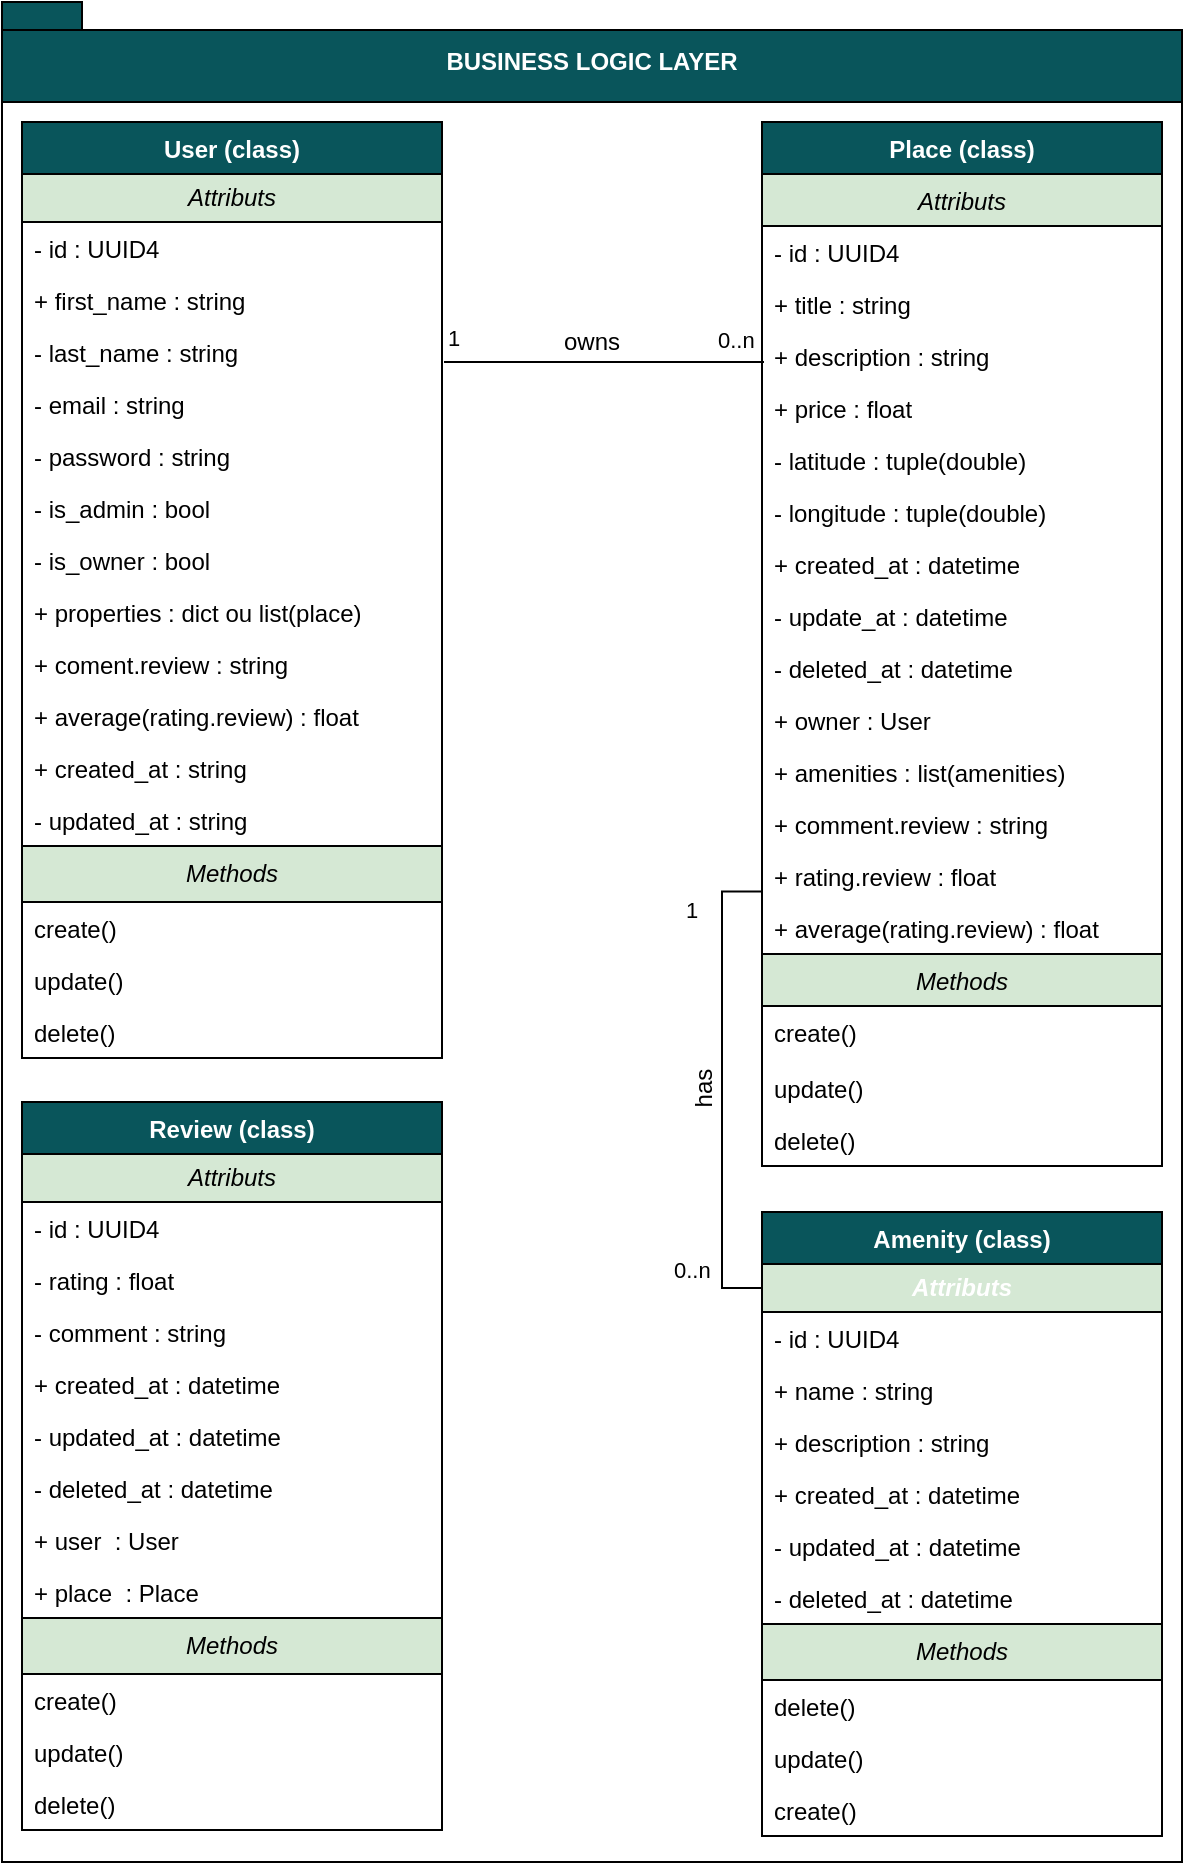 <mxfile version="24.7.17">
  <diagram id="C5RBs43oDa-KdzZeNtuy" name="Page-1">
    <mxGraphModel dx="1405" dy="2107" grid="1" gridSize="10" guides="1" tooltips="1" connect="1" arrows="1" fold="1" page="1" pageScale="1" pageWidth="827" pageHeight="1169" math="0" shadow="0">
      <root>
        <mxCell id="WIyWlLk6GJQsqaUBKTNV-0" />
        <mxCell id="WIyWlLk6GJQsqaUBKTNV-1" parent="WIyWlLk6GJQsqaUBKTNV-0" />
        <mxCell id="uoEtTBrEycXN89cAWjEX-15" value="" style="rounded=0;whiteSpace=wrap;html=1;" vertex="1" parent="WIyWlLk6GJQsqaUBKTNV-1">
          <mxGeometry x="40" y="30" width="590" height="880" as="geometry" />
        </mxCell>
        <mxCell id="zkfFHV4jXpPFQw0GAbJ--0" value="User (class)" style="swimlane;fontStyle=1;align=center;verticalAlign=top;childLayout=stackLayout;horizontal=1;startSize=26;horizontalStack=0;resizeParent=1;resizeLast=0;collapsible=1;marginBottom=0;rounded=0;shadow=0;strokeWidth=1;fillColor=#09555B;fontColor=#FFFFFF;" parent="WIyWlLk6GJQsqaUBKTNV-1" vertex="1">
          <mxGeometry x="50" y="40" width="210" height="468" as="geometry">
            <mxRectangle x="230" y="140" width="160" height="26" as="alternateBounds" />
          </mxGeometry>
        </mxCell>
        <mxCell id="uoEtTBrEycXN89cAWjEX-11" value="&lt;i&gt;Attributs&lt;/i&gt;" style="text;html=1;align=center;verticalAlign=middle;whiteSpace=wrap;rounded=0;fillColor=#d5e8d4;strokeColor=#000000;" vertex="1" parent="zkfFHV4jXpPFQw0GAbJ--0">
          <mxGeometry y="26" width="210" height="24" as="geometry" />
        </mxCell>
        <mxCell id="zkfFHV4jXpPFQw0GAbJ--1" value="- id : UUID4" style="text;align=left;verticalAlign=top;spacingLeft=4;spacingRight=4;overflow=hidden;rotatable=0;points=[[0,0.5],[1,0.5]];portConstraint=eastwest;" parent="zkfFHV4jXpPFQw0GAbJ--0" vertex="1">
          <mxGeometry y="50" width="210" height="26" as="geometry" />
        </mxCell>
        <mxCell id="zkfFHV4jXpPFQw0GAbJ--2" value="+ first_name : string" style="text;align=left;verticalAlign=top;spacingLeft=4;spacingRight=4;overflow=hidden;rotatable=0;points=[[0,0.5],[1,0.5]];portConstraint=eastwest;rounded=0;shadow=0;html=0;" parent="zkfFHV4jXpPFQw0GAbJ--0" vertex="1">
          <mxGeometry y="76" width="210" height="26" as="geometry" />
        </mxCell>
        <mxCell id="zkfFHV4jXpPFQw0GAbJ--3" value="- last_name : string" style="text;align=left;verticalAlign=top;spacingLeft=4;spacingRight=4;overflow=hidden;rotatable=0;points=[[0,0.5],[1,0.5]];portConstraint=eastwest;rounded=0;shadow=0;html=0;" parent="zkfFHV4jXpPFQw0GAbJ--0" vertex="1">
          <mxGeometry y="102" width="210" height="26" as="geometry" />
        </mxCell>
        <mxCell id="uoEtTBrEycXN89cAWjEX-1" value="- email : string" style="text;align=left;verticalAlign=top;spacingLeft=4;spacingRight=4;overflow=hidden;rotatable=0;points=[[0,0.5],[1,0.5]];portConstraint=eastwest;rounded=0;shadow=0;html=0;" vertex="1" parent="zkfFHV4jXpPFQw0GAbJ--0">
          <mxGeometry y="128" width="210" height="26" as="geometry" />
        </mxCell>
        <mxCell id="uoEtTBrEycXN89cAWjEX-2" value="- password : string" style="text;align=left;verticalAlign=top;spacingLeft=4;spacingRight=4;overflow=hidden;rotatable=0;points=[[0,0.5],[1,0.5]];portConstraint=eastwest;rounded=0;shadow=0;html=0;" vertex="1" parent="zkfFHV4jXpPFQw0GAbJ--0">
          <mxGeometry y="154" width="210" height="26" as="geometry" />
        </mxCell>
        <mxCell id="uoEtTBrEycXN89cAWjEX-4" value="- is_admin : bool" style="text;align=left;verticalAlign=top;spacingLeft=4;spacingRight=4;overflow=hidden;rotatable=0;points=[[0,0.5],[1,0.5]];portConstraint=eastwest;rounded=0;shadow=0;html=0;" vertex="1" parent="zkfFHV4jXpPFQw0GAbJ--0">
          <mxGeometry y="180" width="210" height="26" as="geometry" />
        </mxCell>
        <mxCell id="uoEtTBrEycXN89cAWjEX-54" value="- is_owner : bool" style="text;align=left;verticalAlign=top;spacingLeft=4;spacingRight=4;overflow=hidden;rotatable=0;points=[[0,0.5],[1,0.5]];portConstraint=eastwest;rounded=0;shadow=0;html=0;" vertex="1" parent="zkfFHV4jXpPFQw0GAbJ--0">
          <mxGeometry y="206" width="210" height="26" as="geometry" />
        </mxCell>
        <mxCell id="uoEtTBrEycXN89cAWjEX-57" value="+ properties : dict ou list(place)" style="text;align=left;verticalAlign=top;spacingLeft=4;spacingRight=4;overflow=hidden;rotatable=0;points=[[0,0.5],[1,0.5]];portConstraint=eastwest;rounded=0;shadow=0;html=0;" vertex="1" parent="zkfFHV4jXpPFQw0GAbJ--0">
          <mxGeometry y="232" width="210" height="26" as="geometry" />
        </mxCell>
        <mxCell id="uoEtTBrEycXN89cAWjEX-55" value="+ coment.review : string" style="text;align=left;verticalAlign=top;spacingLeft=4;spacingRight=4;overflow=hidden;rotatable=0;points=[[0,0.5],[1,0.5]];portConstraint=eastwest;rounded=0;shadow=0;html=0;" vertex="1" parent="zkfFHV4jXpPFQw0GAbJ--0">
          <mxGeometry y="258" width="210" height="26" as="geometry" />
        </mxCell>
        <mxCell id="uoEtTBrEycXN89cAWjEX-56" value="+ average(rating.review) : float" style="text;align=left;verticalAlign=top;spacingLeft=4;spacingRight=4;overflow=hidden;rotatable=0;points=[[0,0.5],[1,0.5]];portConstraint=eastwest;rounded=0;shadow=0;html=0;" vertex="1" parent="zkfFHV4jXpPFQw0GAbJ--0">
          <mxGeometry y="284" width="210" height="26" as="geometry" />
        </mxCell>
        <mxCell id="uoEtTBrEycXN89cAWjEX-3" value="+ created_at : string" style="text;align=left;verticalAlign=top;spacingLeft=4;spacingRight=4;overflow=hidden;rotatable=0;points=[[0,0.5],[1,0.5]];portConstraint=eastwest;rounded=0;shadow=0;html=0;" vertex="1" parent="zkfFHV4jXpPFQw0GAbJ--0">
          <mxGeometry y="310" width="210" height="26" as="geometry" />
        </mxCell>
        <mxCell id="uoEtTBrEycXN89cAWjEX-5" value="- updated_at : string" style="text;align=left;verticalAlign=top;spacingLeft=4;spacingRight=4;overflow=hidden;rotatable=0;points=[[0,0.5],[1,0.5]];portConstraint=eastwest;rounded=0;shadow=0;html=0;" vertex="1" parent="zkfFHV4jXpPFQw0GAbJ--0">
          <mxGeometry y="336" width="210" height="26" as="geometry" />
        </mxCell>
        <mxCell id="uoEtTBrEycXN89cAWjEX-16" value="&lt;i&gt;Methods&lt;/i&gt;" style="text;html=1;align=center;verticalAlign=middle;whiteSpace=wrap;rounded=0;fillColor=#d5e8d4;strokeColor=#000000;rotation=0;" vertex="1" parent="zkfFHV4jXpPFQw0GAbJ--0">
          <mxGeometry y="362" width="210" height="28" as="geometry" />
        </mxCell>
        <mxCell id="uoEtTBrEycXN89cAWjEX-12" value="create()" style="text;align=left;verticalAlign=top;spacingLeft=4;spacingRight=4;overflow=hidden;rotatable=0;points=[[0,0.5],[1,0.5]];portConstraint=eastwest;" vertex="1" parent="zkfFHV4jXpPFQw0GAbJ--0">
          <mxGeometry y="390" width="210" height="26" as="geometry" />
        </mxCell>
        <mxCell id="zkfFHV4jXpPFQw0GAbJ--5" value="update()" style="text;align=left;verticalAlign=top;spacingLeft=4;spacingRight=4;overflow=hidden;rotatable=0;points=[[0,0.5],[1,0.5]];portConstraint=eastwest;" parent="zkfFHV4jXpPFQw0GAbJ--0" vertex="1">
          <mxGeometry y="416" width="210" height="26" as="geometry" />
        </mxCell>
        <mxCell id="uoEtTBrEycXN89cAWjEX-21" value="delete()" style="text;align=left;verticalAlign=top;spacingLeft=4;spacingRight=4;overflow=hidden;rotatable=0;points=[[0,0.5],[1,0.5]];portConstraint=eastwest;" vertex="1" parent="zkfFHV4jXpPFQw0GAbJ--0">
          <mxGeometry y="442" width="210" height="26" as="geometry" />
        </mxCell>
        <mxCell id="zkfFHV4jXpPFQw0GAbJ--6" value="Review (class)" style="swimlane;fontStyle=1;align=center;verticalAlign=top;childLayout=stackLayout;horizontal=1;startSize=26;horizontalStack=0;resizeParent=1;resizeLast=0;collapsible=1;marginBottom=0;rounded=0;shadow=0;strokeWidth=1;strokeColor=default;fontFamily=Helvetica;fontSize=12;fontColor=#FFFFFF;fillColor=#09555B;" parent="WIyWlLk6GJQsqaUBKTNV-1" vertex="1">
          <mxGeometry x="50" y="530" width="210" height="364" as="geometry">
            <mxRectangle x="130" y="380" width="160" height="26" as="alternateBounds" />
          </mxGeometry>
        </mxCell>
        <mxCell id="uoEtTBrEycXN89cAWjEX-31" value="&lt;i&gt;Attributs&lt;/i&gt;" style="text;html=1;align=center;verticalAlign=middle;whiteSpace=wrap;rounded=0;fillColor=#d5e8d4;strokeColor=#000000;" vertex="1" parent="zkfFHV4jXpPFQw0GAbJ--6">
          <mxGeometry y="26" width="210" height="24" as="geometry" />
        </mxCell>
        <mxCell id="zkfFHV4jXpPFQw0GAbJ--7" value="- id : UUID4" style="text;align=left;verticalAlign=top;spacingLeft=4;spacingRight=4;overflow=hidden;rotatable=0;points=[[0,0.5],[1,0.5]];portConstraint=eastwest;fontFamily=Helvetica;fontSize=12;fontColor=#000000;fontStyle=0;" parent="zkfFHV4jXpPFQw0GAbJ--6" vertex="1">
          <mxGeometry y="50" width="210" height="26" as="geometry" />
        </mxCell>
        <mxCell id="uoEtTBrEycXN89cAWjEX-38" value="- rating : float" style="text;align=left;verticalAlign=top;spacingLeft=4;spacingRight=4;overflow=hidden;rotatable=0;points=[[0,0.5],[1,0.5]];portConstraint=eastwest;fontFamily=Helvetica;fontSize=12;fontColor=#000000;fontStyle=0;" vertex="1" parent="zkfFHV4jXpPFQw0GAbJ--6">
          <mxGeometry y="76" width="210" height="26" as="geometry" />
        </mxCell>
        <mxCell id="uoEtTBrEycXN89cAWjEX-36" value="- comment : string" style="text;align=left;verticalAlign=top;spacingLeft=4;spacingRight=4;overflow=hidden;rotatable=0;points=[[0,0.5],[1,0.5]];portConstraint=eastwest;fontFamily=Helvetica;fontSize=12;fontColor=#000000;fontStyle=0;" vertex="1" parent="zkfFHV4jXpPFQw0GAbJ--6">
          <mxGeometry y="102" width="210" height="26" as="geometry" />
        </mxCell>
        <mxCell id="uoEtTBrEycXN89cAWjEX-39" value="+ created_at : datetime" style="text;align=left;verticalAlign=top;spacingLeft=4;spacingRight=4;overflow=hidden;rotatable=0;points=[[0,0.5],[1,0.5]];portConstraint=eastwest;fontFamily=Helvetica;fontSize=12;fontColor=#000000;fontStyle=0;" vertex="1" parent="zkfFHV4jXpPFQw0GAbJ--6">
          <mxGeometry y="128" width="210" height="26" as="geometry" />
        </mxCell>
        <mxCell id="uoEtTBrEycXN89cAWjEX-40" value="- updated_at : datetime" style="text;align=left;verticalAlign=top;spacingLeft=4;spacingRight=4;overflow=hidden;rotatable=0;points=[[0,0.5],[1,0.5]];portConstraint=eastwest;fontFamily=Helvetica;fontSize=12;fontColor=#000000;fontStyle=0;" vertex="1" parent="zkfFHV4jXpPFQw0GAbJ--6">
          <mxGeometry y="154" width="210" height="26" as="geometry" />
        </mxCell>
        <mxCell id="uoEtTBrEycXN89cAWjEX-41" value="- deleted_at : datetime" style="text;align=left;verticalAlign=top;spacingLeft=4;spacingRight=4;overflow=hidden;rotatable=0;points=[[0,0.5],[1,0.5]];portConstraint=eastwest;fontFamily=Helvetica;fontSize=12;fontColor=#000000;fontStyle=0;" vertex="1" parent="zkfFHV4jXpPFQw0GAbJ--6">
          <mxGeometry y="180" width="210" height="26" as="geometry" />
        </mxCell>
        <mxCell id="uoEtTBrEycXN89cAWjEX-42" value="+ user  : User" style="text;align=left;verticalAlign=top;spacingLeft=4;spacingRight=4;overflow=hidden;rotatable=0;points=[[0,0.5],[1,0.5]];portConstraint=eastwest;fontFamily=Helvetica;fontSize=12;fontColor=#000000;fontStyle=0;" vertex="1" parent="zkfFHV4jXpPFQw0GAbJ--6">
          <mxGeometry y="206" width="210" height="26" as="geometry" />
        </mxCell>
        <mxCell id="uoEtTBrEycXN89cAWjEX-43" value="+ place  : Place" style="text;align=left;verticalAlign=top;spacingLeft=4;spacingRight=4;overflow=hidden;rotatable=0;points=[[0,0.5],[1,0.5]];portConstraint=eastwest;fontFamily=Helvetica;fontSize=12;fontColor=#000000;fontStyle=0;" vertex="1" parent="zkfFHV4jXpPFQw0GAbJ--6">
          <mxGeometry y="232" width="210" height="26" as="geometry" />
        </mxCell>
        <mxCell id="uoEtTBrEycXN89cAWjEX-32" value="&lt;i&gt;Methods&lt;/i&gt;" style="text;html=1;align=center;verticalAlign=middle;whiteSpace=wrap;rounded=0;fillColor=#d5e8d4;strokeColor=#000000;rotation=0;" vertex="1" parent="zkfFHV4jXpPFQw0GAbJ--6">
          <mxGeometry y="258" width="210" height="28" as="geometry" />
        </mxCell>
        <mxCell id="uoEtTBrEycXN89cAWjEX-33" value="create()" style="text;align=left;verticalAlign=top;spacingLeft=4;spacingRight=4;overflow=hidden;rotatable=0;points=[[0,0.5],[1,0.5]];portConstraint=eastwest;" vertex="1" parent="zkfFHV4jXpPFQw0GAbJ--6">
          <mxGeometry y="286" width="210" height="26" as="geometry" />
        </mxCell>
        <mxCell id="uoEtTBrEycXN89cAWjEX-34" value="update()" style="text;align=left;verticalAlign=top;spacingLeft=4;spacingRight=4;overflow=hidden;rotatable=0;points=[[0,0.5],[1,0.5]];portConstraint=eastwest;" vertex="1" parent="zkfFHV4jXpPFQw0GAbJ--6">
          <mxGeometry y="312" width="210" height="26" as="geometry" />
        </mxCell>
        <mxCell id="uoEtTBrEycXN89cAWjEX-35" value="delete()" style="text;align=left;verticalAlign=top;spacingLeft=4;spacingRight=4;overflow=hidden;rotatable=0;points=[[0,0.5],[1,0.5]];portConstraint=eastwest;" vertex="1" parent="zkfFHV4jXpPFQw0GAbJ--6">
          <mxGeometry y="338" width="210" height="26" as="geometry" />
        </mxCell>
        <mxCell id="zkfFHV4jXpPFQw0GAbJ--13" value="Amenity (class)" style="swimlane;fontStyle=1;align=center;verticalAlign=top;childLayout=stackLayout;horizontal=1;startSize=26;horizontalStack=0;resizeParent=1;resizeLast=0;collapsible=1;marginBottom=0;rounded=0;shadow=0;strokeWidth=1;strokeColor=default;fontFamily=Helvetica;fontSize=12;fontColor=#FFFFFF;fillColor=#09555B;" parent="WIyWlLk6GJQsqaUBKTNV-1" vertex="1">
          <mxGeometry x="420" y="585" width="200" height="312" as="geometry">
            <mxRectangle x="340" y="380" width="170" height="26" as="alternateBounds" />
          </mxGeometry>
        </mxCell>
        <mxCell id="uoEtTBrEycXN89cAWjEX-44" value="&lt;i&gt;Attributs&lt;/i&gt;" style="text;html=1;align=center;verticalAlign=middle;whiteSpace=wrap;rounded=0;fillColor=#d5e8d4;strokeColor=#000000;fontFamily=Helvetica;fontSize=12;fontColor=#FFFFFF;fontStyle=1;" vertex="1" parent="zkfFHV4jXpPFQw0GAbJ--13">
          <mxGeometry y="26" width="200" height="24" as="geometry" />
        </mxCell>
        <mxCell id="zkfFHV4jXpPFQw0GAbJ--14" value="- id : UUID4" style="text;align=left;verticalAlign=top;spacingLeft=4;spacingRight=4;overflow=hidden;rotatable=0;points=[[0,0.5],[1,0.5]];portConstraint=eastwest;fontFamily=Helvetica;fontSize=12;fontColor=#000000;fontStyle=0;" parent="zkfFHV4jXpPFQw0GAbJ--13" vertex="1">
          <mxGeometry y="50" width="200" height="26" as="geometry" />
        </mxCell>
        <mxCell id="uoEtTBrEycXN89cAWjEX-45" value="+ name : string" style="text;align=left;verticalAlign=top;spacingLeft=4;spacingRight=4;overflow=hidden;rotatable=0;points=[[0,0.5],[1,0.5]];portConstraint=eastwest;fontFamily=Helvetica;fontSize=12;fontColor=#000000;fontStyle=0;" vertex="1" parent="zkfFHV4jXpPFQw0GAbJ--13">
          <mxGeometry y="76" width="200" height="26" as="geometry" />
        </mxCell>
        <mxCell id="uoEtTBrEycXN89cAWjEX-46" value="+ description : string" style="text;align=left;verticalAlign=top;spacingLeft=4;spacingRight=4;overflow=hidden;rotatable=0;points=[[0,0.5],[1,0.5]];portConstraint=eastwest;fontFamily=Helvetica;fontSize=12;fontColor=#000000;fontStyle=0;" vertex="1" parent="zkfFHV4jXpPFQw0GAbJ--13">
          <mxGeometry y="102" width="200" height="26" as="geometry" />
        </mxCell>
        <mxCell id="uoEtTBrEycXN89cAWjEX-47" value="+ created_at : datetime" style="text;align=left;verticalAlign=top;spacingLeft=4;spacingRight=4;overflow=hidden;rotatable=0;points=[[0,0.5],[1,0.5]];portConstraint=eastwest;fontFamily=Helvetica;fontSize=12;fontColor=#000000;fontStyle=0;" vertex="1" parent="zkfFHV4jXpPFQw0GAbJ--13">
          <mxGeometry y="128" width="200" height="26" as="geometry" />
        </mxCell>
        <mxCell id="uoEtTBrEycXN89cAWjEX-48" value="- updated_at : datetime" style="text;align=left;verticalAlign=top;spacingLeft=4;spacingRight=4;overflow=hidden;rotatable=0;points=[[0,0.5],[1,0.5]];portConstraint=eastwest;fontFamily=Helvetica;fontSize=12;fontColor=#000000;fontStyle=0;" vertex="1" parent="zkfFHV4jXpPFQw0GAbJ--13">
          <mxGeometry y="154" width="200" height="26" as="geometry" />
        </mxCell>
        <mxCell id="uoEtTBrEycXN89cAWjEX-49" value="- deleted_at : datetime" style="text;align=left;verticalAlign=top;spacingLeft=4;spacingRight=4;overflow=hidden;rotatable=0;points=[[0,0.5],[1,0.5]];portConstraint=eastwest;fontFamily=Helvetica;fontSize=12;fontColor=#000000;fontStyle=0;" vertex="1" parent="zkfFHV4jXpPFQw0GAbJ--13">
          <mxGeometry y="180" width="200" height="26" as="geometry" />
        </mxCell>
        <mxCell id="uoEtTBrEycXN89cAWjEX-50" value="&lt;i&gt;Methods&lt;/i&gt;" style="text;html=1;align=center;verticalAlign=middle;whiteSpace=wrap;rounded=0;fillColor=#d5e8d4;strokeColor=#000000;rotation=0;" vertex="1" parent="zkfFHV4jXpPFQw0GAbJ--13">
          <mxGeometry y="206" width="200" height="28" as="geometry" />
        </mxCell>
        <mxCell id="uoEtTBrEycXN89cAWjEX-53" value="delete()" style="text;align=left;verticalAlign=top;spacingLeft=4;spacingRight=4;overflow=hidden;rotatable=0;points=[[0,0.5],[1,0.5]];portConstraint=eastwest;" vertex="1" parent="zkfFHV4jXpPFQw0GAbJ--13">
          <mxGeometry y="234" width="200" height="26" as="geometry" />
        </mxCell>
        <mxCell id="uoEtTBrEycXN89cAWjEX-52" value="update()" style="text;align=left;verticalAlign=top;spacingLeft=4;spacingRight=4;overflow=hidden;rotatable=0;points=[[0,0.5],[1,0.5]];portConstraint=eastwest;" vertex="1" parent="zkfFHV4jXpPFQw0GAbJ--13">
          <mxGeometry y="260" width="200" height="26" as="geometry" />
        </mxCell>
        <mxCell id="uoEtTBrEycXN89cAWjEX-51" value="create()" style="text;align=left;verticalAlign=top;spacingLeft=4;spacingRight=4;overflow=hidden;rotatable=0;points=[[0,0.5],[1,0.5]];portConstraint=eastwest;" vertex="1" parent="zkfFHV4jXpPFQw0GAbJ--13">
          <mxGeometry y="286" width="200" height="26" as="geometry" />
        </mxCell>
        <mxCell id="zkfFHV4jXpPFQw0GAbJ--17" value="Place (class)" style="swimlane;fontStyle=1;align=center;verticalAlign=top;childLayout=stackLayout;horizontal=1;startSize=26;horizontalStack=0;resizeParent=1;resizeLast=0;collapsible=1;marginBottom=0;rounded=0;shadow=0;strokeWidth=1;strokeColor=default;fontFamily=Helvetica;fontSize=12;fontColor=#FFFFFF;fillColor=#09555B;" parent="WIyWlLk6GJQsqaUBKTNV-1" vertex="1">
          <mxGeometry x="420" y="40" width="200" height="522" as="geometry">
            <mxRectangle x="550" y="140" width="160" height="26" as="alternateBounds" />
          </mxGeometry>
        </mxCell>
        <mxCell id="zkfFHV4jXpPFQw0GAbJ--18" value="Attributs" style="text;align=center;verticalAlign=top;spacingLeft=4;spacingRight=4;overflow=hidden;rotatable=0;points=[[0,0.5],[1,0.5]];portConstraint=eastwest;fontFamily=Helvetica;fontSize=12;fontStyle=2;fillColor=#d5e8d4;strokeColor=#000000;" parent="zkfFHV4jXpPFQw0GAbJ--17" vertex="1">
          <mxGeometry y="26" width="200" height="26" as="geometry" />
        </mxCell>
        <mxCell id="zkfFHV4jXpPFQw0GAbJ--19" value="- id : UUID4" style="text;align=left;verticalAlign=top;spacingLeft=4;spacingRight=4;overflow=hidden;rotatable=0;points=[[0,0.5],[1,0.5]];portConstraint=eastwest;rounded=0;shadow=0;html=0;fontFamily=Helvetica;fontSize=12;fontColor=#000000;fontStyle=0;" parent="zkfFHV4jXpPFQw0GAbJ--17" vertex="1">
          <mxGeometry y="52" width="200" height="26" as="geometry" />
        </mxCell>
        <mxCell id="zkfFHV4jXpPFQw0GAbJ--20" value="+ title : string" style="text;align=left;verticalAlign=top;spacingLeft=4;spacingRight=4;overflow=hidden;rotatable=0;points=[[0,0.5],[1,0.5]];portConstraint=eastwest;rounded=0;shadow=0;html=0;fontFamily=Helvetica;fontSize=12;fontColor=#000000;fontStyle=0;" parent="zkfFHV4jXpPFQw0GAbJ--17" vertex="1">
          <mxGeometry y="78" width="200" height="26" as="geometry" />
        </mxCell>
        <mxCell id="zkfFHV4jXpPFQw0GAbJ--21" value="+ description : string" style="text;align=left;verticalAlign=top;spacingLeft=4;spacingRight=4;overflow=hidden;rotatable=0;points=[[0,0.5],[1,0.5]];portConstraint=eastwest;rounded=0;shadow=0;html=0;fontFamily=Helvetica;fontSize=12;fontColor=#000000;fontStyle=0;" parent="zkfFHV4jXpPFQw0GAbJ--17" vertex="1">
          <mxGeometry y="104" width="200" height="26" as="geometry" />
        </mxCell>
        <mxCell id="zkfFHV4jXpPFQw0GAbJ--22" value="+ price : float" style="text;align=left;verticalAlign=top;spacingLeft=4;spacingRight=4;overflow=hidden;rotatable=0;points=[[0,0.5],[1,0.5]];portConstraint=eastwest;rounded=0;shadow=0;html=0;fontFamily=Helvetica;fontSize=12;fontColor=#000000;fontStyle=0;" parent="zkfFHV4jXpPFQw0GAbJ--17" vertex="1">
          <mxGeometry y="130" width="200" height="26" as="geometry" />
        </mxCell>
        <mxCell id="uoEtTBrEycXN89cAWjEX-18" value="- latitude : tuple(double)" style="text;align=left;verticalAlign=top;spacingLeft=4;spacingRight=4;overflow=hidden;rotatable=0;points=[[0,0.5],[1,0.5]];portConstraint=eastwest;rounded=0;shadow=0;html=0;fontFamily=Helvetica;fontSize=12;fontColor=#000000;fontStyle=0;" vertex="1" parent="zkfFHV4jXpPFQw0GAbJ--17">
          <mxGeometry y="156" width="200" height="26" as="geometry" />
        </mxCell>
        <mxCell id="uoEtTBrEycXN89cAWjEX-19" value="- longitude : tuple(double)" style="text;align=left;verticalAlign=top;spacingLeft=4;spacingRight=4;overflow=hidden;rotatable=0;points=[[0,0.5],[1,0.5]];portConstraint=eastwest;rounded=0;shadow=0;html=0;fontFamily=Helvetica;fontSize=12;fontColor=#000000;fontStyle=0;" vertex="1" parent="zkfFHV4jXpPFQw0GAbJ--17">
          <mxGeometry y="182" width="200" height="26" as="geometry" />
        </mxCell>
        <mxCell id="uoEtTBrEycXN89cAWjEX-20" value="+ created_at : datetime" style="text;align=left;verticalAlign=top;spacingLeft=4;spacingRight=4;overflow=hidden;rotatable=0;points=[[0,0.5],[1,0.5]];portConstraint=eastwest;rounded=0;shadow=0;html=0;fontFamily=Helvetica;fontSize=12;fontColor=#000000;fontStyle=0;" vertex="1" parent="zkfFHV4jXpPFQw0GAbJ--17">
          <mxGeometry y="208" width="200" height="26" as="geometry" />
        </mxCell>
        <mxCell id="uoEtTBrEycXN89cAWjEX-24" value="- update_at : datetime" style="text;align=left;verticalAlign=top;spacingLeft=4;spacingRight=4;overflow=hidden;rotatable=0;points=[[0,0.5],[1,0.5]];portConstraint=eastwest;rounded=0;shadow=0;html=0;fontFamily=Helvetica;fontSize=12;fontColor=#000000;fontStyle=0;" vertex="1" parent="zkfFHV4jXpPFQw0GAbJ--17">
          <mxGeometry y="234" width="200" height="26" as="geometry" />
        </mxCell>
        <mxCell id="uoEtTBrEycXN89cAWjEX-25" value="- deleted_at : datetime" style="text;align=left;verticalAlign=top;spacingLeft=4;spacingRight=4;overflow=hidden;rotatable=0;points=[[0,0.5],[1,0.5]];portConstraint=eastwest;rounded=0;shadow=0;html=0;fontFamily=Helvetica;fontSize=12;fontColor=#000000;fontStyle=0;" vertex="1" parent="zkfFHV4jXpPFQw0GAbJ--17">
          <mxGeometry y="260" width="200" height="26" as="geometry" />
        </mxCell>
        <mxCell id="uoEtTBrEycXN89cAWjEX-29" value="+ owner : User" style="text;align=left;verticalAlign=top;spacingLeft=4;spacingRight=4;overflow=hidden;rotatable=0;points=[[0,0.5],[1,0.5]];portConstraint=eastwest;rounded=0;shadow=0;html=0;fontFamily=Helvetica;fontSize=12;fontColor=#000000;fontStyle=0;" vertex="1" parent="zkfFHV4jXpPFQw0GAbJ--17">
          <mxGeometry y="286" width="200" height="26" as="geometry" />
        </mxCell>
        <mxCell id="uoEtTBrEycXN89cAWjEX-30" value="+ amenities : list(amenities)" style="text;align=left;verticalAlign=top;spacingLeft=4;spacingRight=4;overflow=hidden;rotatable=0;points=[[0,0.5],[1,0.5]];portConstraint=eastwest;rounded=0;shadow=0;html=0;fontFamily=Helvetica;fontSize=12;fontColor=#000000;fontStyle=0;" vertex="1" parent="zkfFHV4jXpPFQw0GAbJ--17">
          <mxGeometry y="312" width="200" height="26" as="geometry" />
        </mxCell>
        <mxCell id="uoEtTBrEycXN89cAWjEX-58" value="+ comment.review : string" style="text;align=left;verticalAlign=top;spacingLeft=4;spacingRight=4;overflow=hidden;rotatable=0;points=[[0,0.5],[1,0.5]];portConstraint=eastwest;rounded=0;shadow=0;html=0;fontFamily=Helvetica;fontSize=12;fontColor=#000000;fontStyle=0;" vertex="1" parent="zkfFHV4jXpPFQw0GAbJ--17">
          <mxGeometry y="338" width="200" height="26" as="geometry" />
        </mxCell>
        <mxCell id="uoEtTBrEycXN89cAWjEX-59" value="+ rating.review : float" style="text;align=left;verticalAlign=top;spacingLeft=4;spacingRight=4;overflow=hidden;rotatable=0;points=[[0,0.5],[1,0.5]];portConstraint=eastwest;rounded=0;shadow=0;html=0;fontFamily=Helvetica;fontSize=12;fontColor=#000000;fontStyle=0;" vertex="1" parent="zkfFHV4jXpPFQw0GAbJ--17">
          <mxGeometry y="364" width="200" height="26" as="geometry" />
        </mxCell>
        <mxCell id="uoEtTBrEycXN89cAWjEX-60" value="+ average(rating.review) : float" style="text;align=left;verticalAlign=top;spacingLeft=4;spacingRight=4;overflow=hidden;rotatable=0;points=[[0,0.5],[1,0.5]];portConstraint=eastwest;rounded=0;shadow=0;html=0;fontFamily=Helvetica;fontSize=12;fontColor=#000000;fontStyle=0;" vertex="1" parent="zkfFHV4jXpPFQw0GAbJ--17">
          <mxGeometry y="390" width="200" height="26" as="geometry" />
        </mxCell>
        <mxCell id="uoEtTBrEycXN89cAWjEX-17" value="Methods" style="text;align=center;verticalAlign=top;spacingLeft=4;spacingRight=4;overflow=hidden;rotatable=0;points=[[0,0.5],[1,0.5]];portConstraint=eastwest;fontFamily=Helvetica;fontSize=12;fontStyle=2;fillColor=#d5e8d4;strokeColor=#000000;" vertex="1" parent="zkfFHV4jXpPFQw0GAbJ--17">
          <mxGeometry y="416" width="200" height="26" as="geometry" />
        </mxCell>
        <mxCell id="zkfFHV4jXpPFQw0GAbJ--24" value="create()&#xa;" style="text;align=left;verticalAlign=top;spacingLeft=4;spacingRight=4;overflow=hidden;rotatable=0;points=[[0,0.5],[1,0.5]];portConstraint=eastwest;fontFamily=Helvetica;fontSize=12;fontColor=#000000;fontStyle=0;" parent="zkfFHV4jXpPFQw0GAbJ--17" vertex="1">
          <mxGeometry y="442" width="200" height="28" as="geometry" />
        </mxCell>
        <mxCell id="uoEtTBrEycXN89cAWjEX-26" value="update()" style="text;align=left;verticalAlign=top;spacingLeft=4;spacingRight=4;overflow=hidden;rotatable=0;points=[[0,0.5],[1,0.5]];portConstraint=eastwest;fontFamily=Helvetica;fontSize=12;fontColor=#000000;fontStyle=0;" vertex="1" parent="zkfFHV4jXpPFQw0GAbJ--17">
          <mxGeometry y="470" width="200" height="26" as="geometry" />
        </mxCell>
        <mxCell id="uoEtTBrEycXN89cAWjEX-27" value="delete()" style="text;align=left;verticalAlign=top;spacingLeft=4;spacingRight=4;overflow=hidden;rotatable=0;points=[[0,0.5],[1,0.5]];portConstraint=eastwest;fontFamily=Helvetica;fontSize=12;fontColor=#000000;fontStyle=0;" vertex="1" parent="zkfFHV4jXpPFQw0GAbJ--17">
          <mxGeometry y="496" width="200" height="26" as="geometry" />
        </mxCell>
        <mxCell id="uoEtTBrEycXN89cAWjEX-14" value="BUSINESS LOGIC LAYER" style="shape=folder;fontStyle=1;spacingTop=10;tabWidth=40;tabHeight=14;tabPosition=left;html=1;whiteSpace=wrap;fillColor=#09555B;fontColor=#FFFFFF;" vertex="1" parent="WIyWlLk6GJQsqaUBKTNV-1">
          <mxGeometry x="40" y="-20" width="590" height="50" as="geometry" />
        </mxCell>
        <mxCell id="uoEtTBrEycXN89cAWjEX-62" value="1" style="endArrow=none;html=1;endSize=12;startArrow=none;startSize=14;startFill=0;edgeStyle=orthogonalEdgeStyle;align=left;verticalAlign=bottom;rounded=0;endFill=0;" edge="1" parent="WIyWlLk6GJQsqaUBKTNV-1">
          <mxGeometry x="-1" y="3" relative="1" as="geometry">
            <mxPoint x="261" y="160" as="sourcePoint" />
            <mxPoint x="421" y="160" as="targetPoint" />
          </mxGeometry>
        </mxCell>
        <mxCell id="uoEtTBrEycXN89cAWjEX-64" value="&lt;span style=&quot;caret-color: rgb(0, 0, 0); color: rgb(0, 0, 0); font-family: Helvetica; font-size: 11px; font-style: normal; font-variant-caps: normal; font-weight: 400; letter-spacing: normal; orphans: auto; text-align: left; text-indent: 0px; text-transform: none; white-space: nowrap; widows: auto; word-spacing: 0px; -webkit-text-stroke-width: 0px; background-color: rgb(255, 255, 255); text-decoration: none; display: inline !important; float: none;&quot;&gt;0..n&lt;/span&gt;" style="text;whiteSpace=wrap;html=1;" vertex="1" parent="WIyWlLk6GJQsqaUBKTNV-1">
          <mxGeometry x="396" y="135" width="40" height="40" as="geometry" />
        </mxCell>
        <mxCell id="uoEtTBrEycXN89cAWjEX-66" value="owns" style="text;html=1;align=center;verticalAlign=middle;whiteSpace=wrap;rounded=0;" vertex="1" parent="WIyWlLk6GJQsqaUBKTNV-1">
          <mxGeometry x="305" y="135" width="60" height="30" as="geometry" />
        </mxCell>
        <mxCell id="uoEtTBrEycXN89cAWjEX-67" style="edgeStyle=orthogonalEdgeStyle;rounded=0;orthogonalLoop=1;jettySize=auto;html=1;exitX=0;exitY=0.5;exitDx=0;exitDy=0;entryX=-0.001;entryY=0.799;entryDx=0;entryDy=0;entryPerimeter=0;strokeColor=default;align=left;verticalAlign=bottom;fontFamily=Helvetica;fontSize=11;fontColor=default;labelBackgroundColor=default;startArrow=none;startFill=0;startSize=14;endArrow=none;endFill=0;endSize=12;" edge="1" parent="WIyWlLk6GJQsqaUBKTNV-1" source="uoEtTBrEycXN89cAWjEX-44" target="uoEtTBrEycXN89cAWjEX-59">
          <mxGeometry relative="1" as="geometry" />
        </mxCell>
        <mxCell id="uoEtTBrEycXN89cAWjEX-68" value="&lt;span style=&quot;caret-color: rgb(0, 0, 0); color: rgb(0, 0, 0); font-family: Helvetica; font-size: 11px; font-style: normal; font-variant-caps: normal; font-weight: 400; letter-spacing: normal; orphans: auto; text-align: left; text-indent: 0px; text-transform: none; white-space: nowrap; widows: auto; word-spacing: 0px; -webkit-text-stroke-width: 0px; background-color: rgb(255, 255, 255); text-decoration: none; display: inline !important; float: none;&quot;&gt;0..n&lt;/span&gt;" style="text;whiteSpace=wrap;html=1;" vertex="1" parent="WIyWlLk6GJQsqaUBKTNV-1">
          <mxGeometry x="374" y="600" width="40" height="40" as="geometry" />
        </mxCell>
        <mxCell id="uoEtTBrEycXN89cAWjEX-69" value="&lt;span style=&quot;caret-color: rgb(0, 0, 0); color: rgb(0, 0, 0); font-family: Helvetica; font-size: 11px; font-style: normal; font-variant-caps: normal; font-weight: 400; letter-spacing: normal; orphans: auto; text-align: left; text-indent: 0px; text-transform: none; white-space: nowrap; widows: auto; word-spacing: 0px; -webkit-text-stroke-width: 0px; background-color: rgb(255, 255, 255); text-decoration: none; display: inline !important; float: none;&quot;&gt;1&lt;/span&gt;" style="text;whiteSpace=wrap;html=1;" vertex="1" parent="WIyWlLk6GJQsqaUBKTNV-1">
          <mxGeometry x="380" y="420" width="40" height="40" as="geometry" />
        </mxCell>
        <mxCell id="uoEtTBrEycXN89cAWjEX-70" value="has" style="text;html=1;align=center;verticalAlign=middle;whiteSpace=wrap;rounded=0;rotation=-90;" vertex="1" parent="WIyWlLk6GJQsqaUBKTNV-1">
          <mxGeometry x="361" y="508" width="60" height="30" as="geometry" />
        </mxCell>
      </root>
    </mxGraphModel>
  </diagram>
</mxfile>
